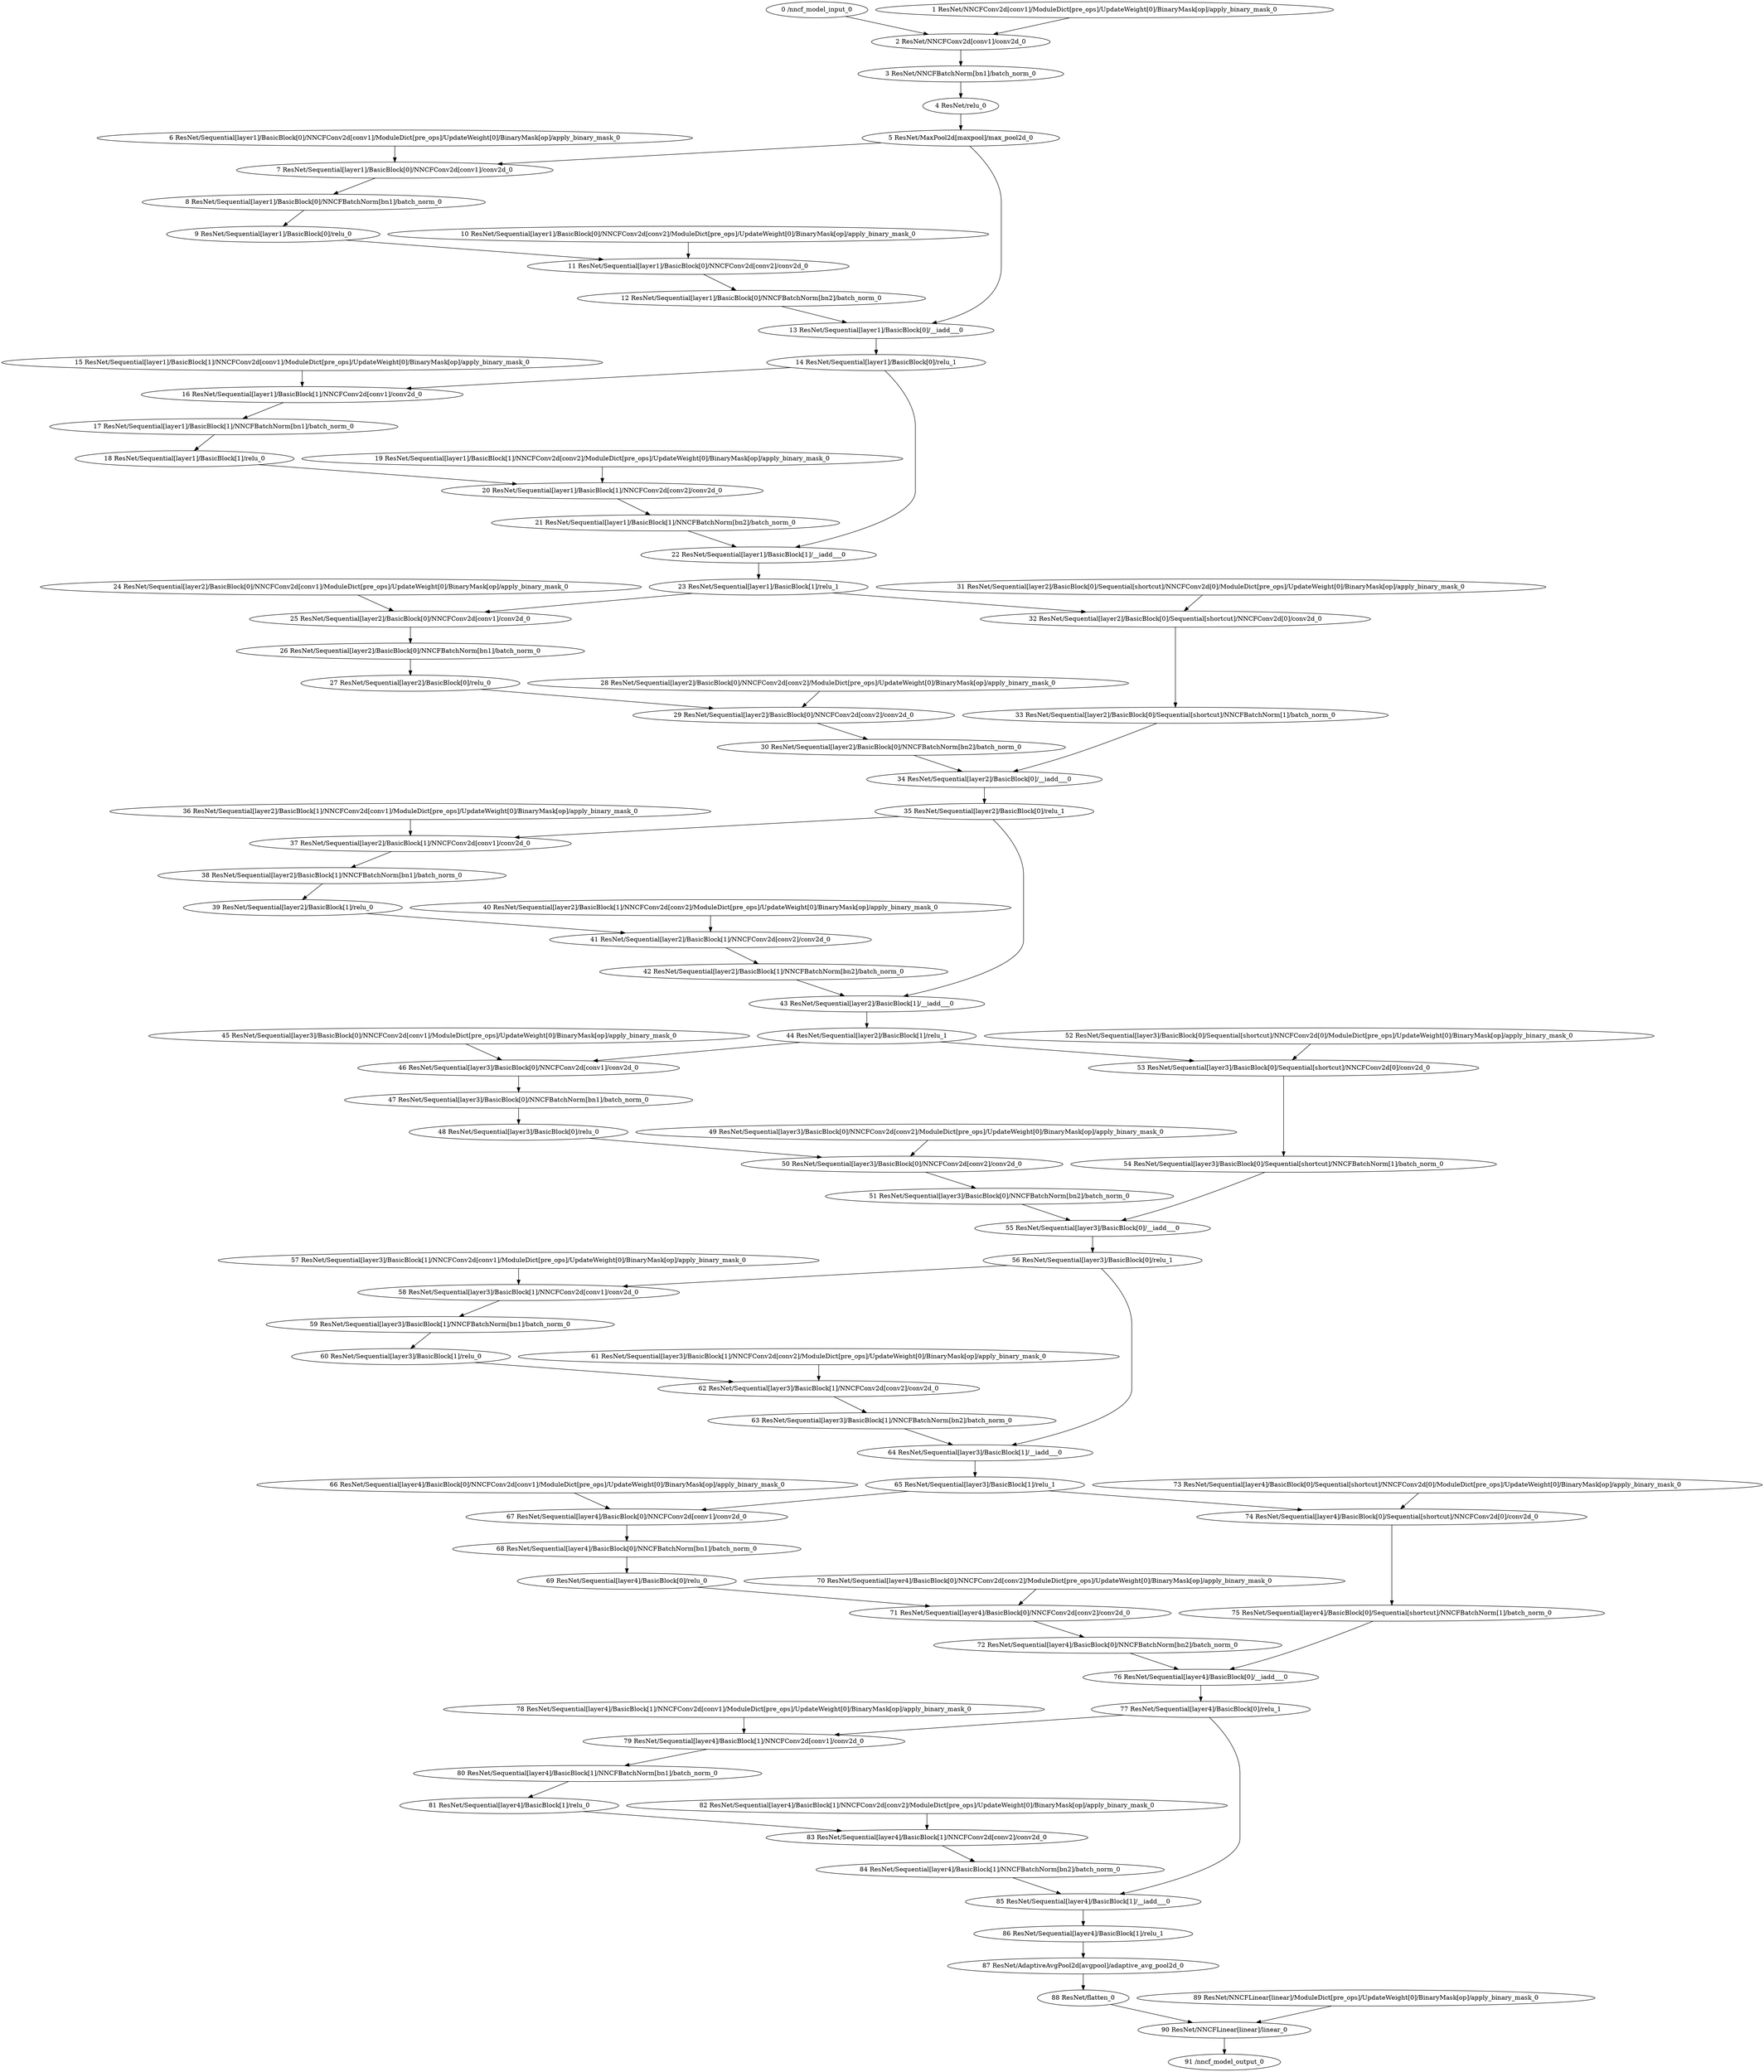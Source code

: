 strict digraph  {
"0 /nncf_model_input_0" [id=0, type=nncf_model_input];
"1 ResNet/NNCFConv2d[conv1]/ModuleDict[pre_ops]/UpdateWeight[0]/BinaryMask[op]/apply_binary_mask_0" [id=1, type=apply_binary_mask];
"2 ResNet/NNCFConv2d[conv1]/conv2d_0" [id=2, type=conv2d];
"3 ResNet/NNCFBatchNorm[bn1]/batch_norm_0" [id=3, type=batch_norm];
"4 ResNet/relu_0" [id=4, type=relu];
"5 ResNet/MaxPool2d[maxpool]/max_pool2d_0" [id=5, type=max_pool2d];
"6 ResNet/Sequential[layer1]/BasicBlock[0]/NNCFConv2d[conv1]/ModuleDict[pre_ops]/UpdateWeight[0]/BinaryMask[op]/apply_binary_mask_0" [id=6, type=apply_binary_mask];
"7 ResNet/Sequential[layer1]/BasicBlock[0]/NNCFConv2d[conv1]/conv2d_0" [id=7, type=conv2d];
"8 ResNet/Sequential[layer1]/BasicBlock[0]/NNCFBatchNorm[bn1]/batch_norm_0" [id=8, type=batch_norm];
"9 ResNet/Sequential[layer1]/BasicBlock[0]/relu_0" [id=9, type=relu];
"10 ResNet/Sequential[layer1]/BasicBlock[0]/NNCFConv2d[conv2]/ModuleDict[pre_ops]/UpdateWeight[0]/BinaryMask[op]/apply_binary_mask_0" [id=10, type=apply_binary_mask];
"11 ResNet/Sequential[layer1]/BasicBlock[0]/NNCFConv2d[conv2]/conv2d_0" [id=11, type=conv2d];
"12 ResNet/Sequential[layer1]/BasicBlock[0]/NNCFBatchNorm[bn2]/batch_norm_0" [id=12, type=batch_norm];
"13 ResNet/Sequential[layer1]/BasicBlock[0]/__iadd___0" [id=13, type=__iadd__];
"14 ResNet/Sequential[layer1]/BasicBlock[0]/relu_1" [id=14, type=relu];
"15 ResNet/Sequential[layer1]/BasicBlock[1]/NNCFConv2d[conv1]/ModuleDict[pre_ops]/UpdateWeight[0]/BinaryMask[op]/apply_binary_mask_0" [id=15, type=apply_binary_mask];
"16 ResNet/Sequential[layer1]/BasicBlock[1]/NNCFConv2d[conv1]/conv2d_0" [id=16, type=conv2d];
"17 ResNet/Sequential[layer1]/BasicBlock[1]/NNCFBatchNorm[bn1]/batch_norm_0" [id=17, type=batch_norm];
"18 ResNet/Sequential[layer1]/BasicBlock[1]/relu_0" [id=18, type=relu];
"19 ResNet/Sequential[layer1]/BasicBlock[1]/NNCFConv2d[conv2]/ModuleDict[pre_ops]/UpdateWeight[0]/BinaryMask[op]/apply_binary_mask_0" [id=19, type=apply_binary_mask];
"20 ResNet/Sequential[layer1]/BasicBlock[1]/NNCFConv2d[conv2]/conv2d_0" [id=20, type=conv2d];
"21 ResNet/Sequential[layer1]/BasicBlock[1]/NNCFBatchNorm[bn2]/batch_norm_0" [id=21, type=batch_norm];
"22 ResNet/Sequential[layer1]/BasicBlock[1]/__iadd___0" [id=22, type=__iadd__];
"23 ResNet/Sequential[layer1]/BasicBlock[1]/relu_1" [id=23, type=relu];
"24 ResNet/Sequential[layer2]/BasicBlock[0]/NNCFConv2d[conv1]/ModuleDict[pre_ops]/UpdateWeight[0]/BinaryMask[op]/apply_binary_mask_0" [id=24, type=apply_binary_mask];
"25 ResNet/Sequential[layer2]/BasicBlock[0]/NNCFConv2d[conv1]/conv2d_0" [id=25, type=conv2d];
"26 ResNet/Sequential[layer2]/BasicBlock[0]/NNCFBatchNorm[bn1]/batch_norm_0" [id=26, type=batch_norm];
"27 ResNet/Sequential[layer2]/BasicBlock[0]/relu_0" [id=27, type=relu];
"28 ResNet/Sequential[layer2]/BasicBlock[0]/NNCFConv2d[conv2]/ModuleDict[pre_ops]/UpdateWeight[0]/BinaryMask[op]/apply_binary_mask_0" [id=28, type=apply_binary_mask];
"29 ResNet/Sequential[layer2]/BasicBlock[0]/NNCFConv2d[conv2]/conv2d_0" [id=29, type=conv2d];
"30 ResNet/Sequential[layer2]/BasicBlock[0]/NNCFBatchNorm[bn2]/batch_norm_0" [id=30, type=batch_norm];
"31 ResNet/Sequential[layer2]/BasicBlock[0]/Sequential[shortcut]/NNCFConv2d[0]/ModuleDict[pre_ops]/UpdateWeight[0]/BinaryMask[op]/apply_binary_mask_0" [id=31, type=apply_binary_mask];
"32 ResNet/Sequential[layer2]/BasicBlock[0]/Sequential[shortcut]/NNCFConv2d[0]/conv2d_0" [id=32, type=conv2d];
"33 ResNet/Sequential[layer2]/BasicBlock[0]/Sequential[shortcut]/NNCFBatchNorm[1]/batch_norm_0" [id=33, type=batch_norm];
"34 ResNet/Sequential[layer2]/BasicBlock[0]/__iadd___0" [id=34, type=__iadd__];
"35 ResNet/Sequential[layer2]/BasicBlock[0]/relu_1" [id=35, type=relu];
"36 ResNet/Sequential[layer2]/BasicBlock[1]/NNCFConv2d[conv1]/ModuleDict[pre_ops]/UpdateWeight[0]/BinaryMask[op]/apply_binary_mask_0" [id=36, type=apply_binary_mask];
"37 ResNet/Sequential[layer2]/BasicBlock[1]/NNCFConv2d[conv1]/conv2d_0" [id=37, type=conv2d];
"38 ResNet/Sequential[layer2]/BasicBlock[1]/NNCFBatchNorm[bn1]/batch_norm_0" [id=38, type=batch_norm];
"39 ResNet/Sequential[layer2]/BasicBlock[1]/relu_0" [id=39, type=relu];
"40 ResNet/Sequential[layer2]/BasicBlock[1]/NNCFConv2d[conv2]/ModuleDict[pre_ops]/UpdateWeight[0]/BinaryMask[op]/apply_binary_mask_0" [id=40, type=apply_binary_mask];
"41 ResNet/Sequential[layer2]/BasicBlock[1]/NNCFConv2d[conv2]/conv2d_0" [id=41, type=conv2d];
"42 ResNet/Sequential[layer2]/BasicBlock[1]/NNCFBatchNorm[bn2]/batch_norm_0" [id=42, type=batch_norm];
"43 ResNet/Sequential[layer2]/BasicBlock[1]/__iadd___0" [id=43, type=__iadd__];
"44 ResNet/Sequential[layer2]/BasicBlock[1]/relu_1" [id=44, type=relu];
"45 ResNet/Sequential[layer3]/BasicBlock[0]/NNCFConv2d[conv1]/ModuleDict[pre_ops]/UpdateWeight[0]/BinaryMask[op]/apply_binary_mask_0" [id=45, type=apply_binary_mask];
"46 ResNet/Sequential[layer3]/BasicBlock[0]/NNCFConv2d[conv1]/conv2d_0" [id=46, type=conv2d];
"47 ResNet/Sequential[layer3]/BasicBlock[0]/NNCFBatchNorm[bn1]/batch_norm_0" [id=47, type=batch_norm];
"48 ResNet/Sequential[layer3]/BasicBlock[0]/relu_0" [id=48, type=relu];
"49 ResNet/Sequential[layer3]/BasicBlock[0]/NNCFConv2d[conv2]/ModuleDict[pre_ops]/UpdateWeight[0]/BinaryMask[op]/apply_binary_mask_0" [id=49, type=apply_binary_mask];
"50 ResNet/Sequential[layer3]/BasicBlock[0]/NNCFConv2d[conv2]/conv2d_0" [id=50, type=conv2d];
"51 ResNet/Sequential[layer3]/BasicBlock[0]/NNCFBatchNorm[bn2]/batch_norm_0" [id=51, type=batch_norm];
"52 ResNet/Sequential[layer3]/BasicBlock[0]/Sequential[shortcut]/NNCFConv2d[0]/ModuleDict[pre_ops]/UpdateWeight[0]/BinaryMask[op]/apply_binary_mask_0" [id=52, type=apply_binary_mask];
"53 ResNet/Sequential[layer3]/BasicBlock[0]/Sequential[shortcut]/NNCFConv2d[0]/conv2d_0" [id=53, type=conv2d];
"54 ResNet/Sequential[layer3]/BasicBlock[0]/Sequential[shortcut]/NNCFBatchNorm[1]/batch_norm_0" [id=54, type=batch_norm];
"55 ResNet/Sequential[layer3]/BasicBlock[0]/__iadd___0" [id=55, type=__iadd__];
"56 ResNet/Sequential[layer3]/BasicBlock[0]/relu_1" [id=56, type=relu];
"57 ResNet/Sequential[layer3]/BasicBlock[1]/NNCFConv2d[conv1]/ModuleDict[pre_ops]/UpdateWeight[0]/BinaryMask[op]/apply_binary_mask_0" [id=57, type=apply_binary_mask];
"58 ResNet/Sequential[layer3]/BasicBlock[1]/NNCFConv2d[conv1]/conv2d_0" [id=58, type=conv2d];
"59 ResNet/Sequential[layer3]/BasicBlock[1]/NNCFBatchNorm[bn1]/batch_norm_0" [id=59, type=batch_norm];
"60 ResNet/Sequential[layer3]/BasicBlock[1]/relu_0" [id=60, type=relu];
"61 ResNet/Sequential[layer3]/BasicBlock[1]/NNCFConv2d[conv2]/ModuleDict[pre_ops]/UpdateWeight[0]/BinaryMask[op]/apply_binary_mask_0" [id=61, type=apply_binary_mask];
"62 ResNet/Sequential[layer3]/BasicBlock[1]/NNCFConv2d[conv2]/conv2d_0" [id=62, type=conv2d];
"63 ResNet/Sequential[layer3]/BasicBlock[1]/NNCFBatchNorm[bn2]/batch_norm_0" [id=63, type=batch_norm];
"64 ResNet/Sequential[layer3]/BasicBlock[1]/__iadd___0" [id=64, type=__iadd__];
"65 ResNet/Sequential[layer3]/BasicBlock[1]/relu_1" [id=65, type=relu];
"66 ResNet/Sequential[layer4]/BasicBlock[0]/NNCFConv2d[conv1]/ModuleDict[pre_ops]/UpdateWeight[0]/BinaryMask[op]/apply_binary_mask_0" [id=66, type=apply_binary_mask];
"67 ResNet/Sequential[layer4]/BasicBlock[0]/NNCFConv2d[conv1]/conv2d_0" [id=67, type=conv2d];
"68 ResNet/Sequential[layer4]/BasicBlock[0]/NNCFBatchNorm[bn1]/batch_norm_0" [id=68, type=batch_norm];
"69 ResNet/Sequential[layer4]/BasicBlock[0]/relu_0" [id=69, type=relu];
"70 ResNet/Sequential[layer4]/BasicBlock[0]/NNCFConv2d[conv2]/ModuleDict[pre_ops]/UpdateWeight[0]/BinaryMask[op]/apply_binary_mask_0" [id=70, type=apply_binary_mask];
"71 ResNet/Sequential[layer4]/BasicBlock[0]/NNCFConv2d[conv2]/conv2d_0" [id=71, type=conv2d];
"72 ResNet/Sequential[layer4]/BasicBlock[0]/NNCFBatchNorm[bn2]/batch_norm_0" [id=72, type=batch_norm];
"73 ResNet/Sequential[layer4]/BasicBlock[0]/Sequential[shortcut]/NNCFConv2d[0]/ModuleDict[pre_ops]/UpdateWeight[0]/BinaryMask[op]/apply_binary_mask_0" [id=73, type=apply_binary_mask];
"74 ResNet/Sequential[layer4]/BasicBlock[0]/Sequential[shortcut]/NNCFConv2d[0]/conv2d_0" [id=74, type=conv2d];
"75 ResNet/Sequential[layer4]/BasicBlock[0]/Sequential[shortcut]/NNCFBatchNorm[1]/batch_norm_0" [id=75, type=batch_norm];
"76 ResNet/Sequential[layer4]/BasicBlock[0]/__iadd___0" [id=76, type=__iadd__];
"77 ResNet/Sequential[layer4]/BasicBlock[0]/relu_1" [id=77, type=relu];
"78 ResNet/Sequential[layer4]/BasicBlock[1]/NNCFConv2d[conv1]/ModuleDict[pre_ops]/UpdateWeight[0]/BinaryMask[op]/apply_binary_mask_0" [id=78, type=apply_binary_mask];
"79 ResNet/Sequential[layer4]/BasicBlock[1]/NNCFConv2d[conv1]/conv2d_0" [id=79, type=conv2d];
"80 ResNet/Sequential[layer4]/BasicBlock[1]/NNCFBatchNorm[bn1]/batch_norm_0" [id=80, type=batch_norm];
"81 ResNet/Sequential[layer4]/BasicBlock[1]/relu_0" [id=81, type=relu];
"82 ResNet/Sequential[layer4]/BasicBlock[1]/NNCFConv2d[conv2]/ModuleDict[pre_ops]/UpdateWeight[0]/BinaryMask[op]/apply_binary_mask_0" [id=82, type=apply_binary_mask];
"83 ResNet/Sequential[layer4]/BasicBlock[1]/NNCFConv2d[conv2]/conv2d_0" [id=83, type=conv2d];
"84 ResNet/Sequential[layer4]/BasicBlock[1]/NNCFBatchNorm[bn2]/batch_norm_0" [id=84, type=batch_norm];
"85 ResNet/Sequential[layer4]/BasicBlock[1]/__iadd___0" [id=85, type=__iadd__];
"86 ResNet/Sequential[layer4]/BasicBlock[1]/relu_1" [id=86, type=relu];
"87 ResNet/AdaptiveAvgPool2d[avgpool]/adaptive_avg_pool2d_0" [id=87, type=adaptive_avg_pool2d];
"88 ResNet/flatten_0" [id=88, type=flatten];
"89 ResNet/NNCFLinear[linear]/ModuleDict[pre_ops]/UpdateWeight[0]/BinaryMask[op]/apply_binary_mask_0" [id=89, type=apply_binary_mask];
"90 ResNet/NNCFLinear[linear]/linear_0" [id=90, type=linear];
"91 /nncf_model_output_0" [id=91, type=nncf_model_output];
"0 /nncf_model_input_0" -> "2 ResNet/NNCFConv2d[conv1]/conv2d_0";
"1 ResNet/NNCFConv2d[conv1]/ModuleDict[pre_ops]/UpdateWeight[0]/BinaryMask[op]/apply_binary_mask_0" -> "2 ResNet/NNCFConv2d[conv1]/conv2d_0";
"2 ResNet/NNCFConv2d[conv1]/conv2d_0" -> "3 ResNet/NNCFBatchNorm[bn1]/batch_norm_0";
"3 ResNet/NNCFBatchNorm[bn1]/batch_norm_0" -> "4 ResNet/relu_0";
"4 ResNet/relu_0" -> "5 ResNet/MaxPool2d[maxpool]/max_pool2d_0";
"5 ResNet/MaxPool2d[maxpool]/max_pool2d_0" -> "7 ResNet/Sequential[layer1]/BasicBlock[0]/NNCFConv2d[conv1]/conv2d_0";
"6 ResNet/Sequential[layer1]/BasicBlock[0]/NNCFConv2d[conv1]/ModuleDict[pre_ops]/UpdateWeight[0]/BinaryMask[op]/apply_binary_mask_0" -> "7 ResNet/Sequential[layer1]/BasicBlock[0]/NNCFConv2d[conv1]/conv2d_0";
"7 ResNet/Sequential[layer1]/BasicBlock[0]/NNCFConv2d[conv1]/conv2d_0" -> "8 ResNet/Sequential[layer1]/BasicBlock[0]/NNCFBatchNorm[bn1]/batch_norm_0";
"8 ResNet/Sequential[layer1]/BasicBlock[0]/NNCFBatchNorm[bn1]/batch_norm_0" -> "9 ResNet/Sequential[layer1]/BasicBlock[0]/relu_0";
"5 ResNet/MaxPool2d[maxpool]/max_pool2d_0" -> "13 ResNet/Sequential[layer1]/BasicBlock[0]/__iadd___0";
"9 ResNet/Sequential[layer1]/BasicBlock[0]/relu_0" -> "11 ResNet/Sequential[layer1]/BasicBlock[0]/NNCFConv2d[conv2]/conv2d_0";
"10 ResNet/Sequential[layer1]/BasicBlock[0]/NNCFConv2d[conv2]/ModuleDict[pre_ops]/UpdateWeight[0]/BinaryMask[op]/apply_binary_mask_0" -> "11 ResNet/Sequential[layer1]/BasicBlock[0]/NNCFConv2d[conv2]/conv2d_0";
"11 ResNet/Sequential[layer1]/BasicBlock[0]/NNCFConv2d[conv2]/conv2d_0" -> "12 ResNet/Sequential[layer1]/BasicBlock[0]/NNCFBatchNorm[bn2]/batch_norm_0";
"12 ResNet/Sequential[layer1]/BasicBlock[0]/NNCFBatchNorm[bn2]/batch_norm_0" -> "13 ResNet/Sequential[layer1]/BasicBlock[0]/__iadd___0";
"13 ResNet/Sequential[layer1]/BasicBlock[0]/__iadd___0" -> "14 ResNet/Sequential[layer1]/BasicBlock[0]/relu_1";
"14 ResNet/Sequential[layer1]/BasicBlock[0]/relu_1" -> "16 ResNet/Sequential[layer1]/BasicBlock[1]/NNCFConv2d[conv1]/conv2d_0";
"14 ResNet/Sequential[layer1]/BasicBlock[0]/relu_1" -> "22 ResNet/Sequential[layer1]/BasicBlock[1]/__iadd___0";
"15 ResNet/Sequential[layer1]/BasicBlock[1]/NNCFConv2d[conv1]/ModuleDict[pre_ops]/UpdateWeight[0]/BinaryMask[op]/apply_binary_mask_0" -> "16 ResNet/Sequential[layer1]/BasicBlock[1]/NNCFConv2d[conv1]/conv2d_0";
"16 ResNet/Sequential[layer1]/BasicBlock[1]/NNCFConv2d[conv1]/conv2d_0" -> "17 ResNet/Sequential[layer1]/BasicBlock[1]/NNCFBatchNorm[bn1]/batch_norm_0";
"17 ResNet/Sequential[layer1]/BasicBlock[1]/NNCFBatchNorm[bn1]/batch_norm_0" -> "18 ResNet/Sequential[layer1]/BasicBlock[1]/relu_0";
"18 ResNet/Sequential[layer1]/BasicBlock[1]/relu_0" -> "20 ResNet/Sequential[layer1]/BasicBlock[1]/NNCFConv2d[conv2]/conv2d_0";
"19 ResNet/Sequential[layer1]/BasicBlock[1]/NNCFConv2d[conv2]/ModuleDict[pre_ops]/UpdateWeight[0]/BinaryMask[op]/apply_binary_mask_0" -> "20 ResNet/Sequential[layer1]/BasicBlock[1]/NNCFConv2d[conv2]/conv2d_0";
"20 ResNet/Sequential[layer1]/BasicBlock[1]/NNCFConv2d[conv2]/conv2d_0" -> "21 ResNet/Sequential[layer1]/BasicBlock[1]/NNCFBatchNorm[bn2]/batch_norm_0";
"21 ResNet/Sequential[layer1]/BasicBlock[1]/NNCFBatchNorm[bn2]/batch_norm_0" -> "22 ResNet/Sequential[layer1]/BasicBlock[1]/__iadd___0";
"22 ResNet/Sequential[layer1]/BasicBlock[1]/__iadd___0" -> "23 ResNet/Sequential[layer1]/BasicBlock[1]/relu_1";
"23 ResNet/Sequential[layer1]/BasicBlock[1]/relu_1" -> "25 ResNet/Sequential[layer2]/BasicBlock[0]/NNCFConv2d[conv1]/conv2d_0";
"23 ResNet/Sequential[layer1]/BasicBlock[1]/relu_1" -> "32 ResNet/Sequential[layer2]/BasicBlock[0]/Sequential[shortcut]/NNCFConv2d[0]/conv2d_0";
"24 ResNet/Sequential[layer2]/BasicBlock[0]/NNCFConv2d[conv1]/ModuleDict[pre_ops]/UpdateWeight[0]/BinaryMask[op]/apply_binary_mask_0" -> "25 ResNet/Sequential[layer2]/BasicBlock[0]/NNCFConv2d[conv1]/conv2d_0";
"25 ResNet/Sequential[layer2]/BasicBlock[0]/NNCFConv2d[conv1]/conv2d_0" -> "26 ResNet/Sequential[layer2]/BasicBlock[0]/NNCFBatchNorm[bn1]/batch_norm_0";
"26 ResNet/Sequential[layer2]/BasicBlock[0]/NNCFBatchNorm[bn1]/batch_norm_0" -> "27 ResNet/Sequential[layer2]/BasicBlock[0]/relu_0";
"27 ResNet/Sequential[layer2]/BasicBlock[0]/relu_0" -> "29 ResNet/Sequential[layer2]/BasicBlock[0]/NNCFConv2d[conv2]/conv2d_0";
"28 ResNet/Sequential[layer2]/BasicBlock[0]/NNCFConv2d[conv2]/ModuleDict[pre_ops]/UpdateWeight[0]/BinaryMask[op]/apply_binary_mask_0" -> "29 ResNet/Sequential[layer2]/BasicBlock[0]/NNCFConv2d[conv2]/conv2d_0";
"29 ResNet/Sequential[layer2]/BasicBlock[0]/NNCFConv2d[conv2]/conv2d_0" -> "30 ResNet/Sequential[layer2]/BasicBlock[0]/NNCFBatchNorm[bn2]/batch_norm_0";
"30 ResNet/Sequential[layer2]/BasicBlock[0]/NNCFBatchNorm[bn2]/batch_norm_0" -> "34 ResNet/Sequential[layer2]/BasicBlock[0]/__iadd___0";
"31 ResNet/Sequential[layer2]/BasicBlock[0]/Sequential[shortcut]/NNCFConv2d[0]/ModuleDict[pre_ops]/UpdateWeight[0]/BinaryMask[op]/apply_binary_mask_0" -> "32 ResNet/Sequential[layer2]/BasicBlock[0]/Sequential[shortcut]/NNCFConv2d[0]/conv2d_0";
"32 ResNet/Sequential[layer2]/BasicBlock[0]/Sequential[shortcut]/NNCFConv2d[0]/conv2d_0" -> "33 ResNet/Sequential[layer2]/BasicBlock[0]/Sequential[shortcut]/NNCFBatchNorm[1]/batch_norm_0";
"33 ResNet/Sequential[layer2]/BasicBlock[0]/Sequential[shortcut]/NNCFBatchNorm[1]/batch_norm_0" -> "34 ResNet/Sequential[layer2]/BasicBlock[0]/__iadd___0";
"34 ResNet/Sequential[layer2]/BasicBlock[0]/__iadd___0" -> "35 ResNet/Sequential[layer2]/BasicBlock[0]/relu_1";
"35 ResNet/Sequential[layer2]/BasicBlock[0]/relu_1" -> "37 ResNet/Sequential[layer2]/BasicBlock[1]/NNCFConv2d[conv1]/conv2d_0";
"35 ResNet/Sequential[layer2]/BasicBlock[0]/relu_1" -> "43 ResNet/Sequential[layer2]/BasicBlock[1]/__iadd___0";
"36 ResNet/Sequential[layer2]/BasicBlock[1]/NNCFConv2d[conv1]/ModuleDict[pre_ops]/UpdateWeight[0]/BinaryMask[op]/apply_binary_mask_0" -> "37 ResNet/Sequential[layer2]/BasicBlock[1]/NNCFConv2d[conv1]/conv2d_0";
"37 ResNet/Sequential[layer2]/BasicBlock[1]/NNCFConv2d[conv1]/conv2d_0" -> "38 ResNet/Sequential[layer2]/BasicBlock[1]/NNCFBatchNorm[bn1]/batch_norm_0";
"38 ResNet/Sequential[layer2]/BasicBlock[1]/NNCFBatchNorm[bn1]/batch_norm_0" -> "39 ResNet/Sequential[layer2]/BasicBlock[1]/relu_0";
"39 ResNet/Sequential[layer2]/BasicBlock[1]/relu_0" -> "41 ResNet/Sequential[layer2]/BasicBlock[1]/NNCFConv2d[conv2]/conv2d_0";
"40 ResNet/Sequential[layer2]/BasicBlock[1]/NNCFConv2d[conv2]/ModuleDict[pre_ops]/UpdateWeight[0]/BinaryMask[op]/apply_binary_mask_0" -> "41 ResNet/Sequential[layer2]/BasicBlock[1]/NNCFConv2d[conv2]/conv2d_0";
"41 ResNet/Sequential[layer2]/BasicBlock[1]/NNCFConv2d[conv2]/conv2d_0" -> "42 ResNet/Sequential[layer2]/BasicBlock[1]/NNCFBatchNorm[bn2]/batch_norm_0";
"42 ResNet/Sequential[layer2]/BasicBlock[1]/NNCFBatchNorm[bn2]/batch_norm_0" -> "43 ResNet/Sequential[layer2]/BasicBlock[1]/__iadd___0";
"43 ResNet/Sequential[layer2]/BasicBlock[1]/__iadd___0" -> "44 ResNet/Sequential[layer2]/BasicBlock[1]/relu_1";
"44 ResNet/Sequential[layer2]/BasicBlock[1]/relu_1" -> "46 ResNet/Sequential[layer3]/BasicBlock[0]/NNCFConv2d[conv1]/conv2d_0";
"44 ResNet/Sequential[layer2]/BasicBlock[1]/relu_1" -> "53 ResNet/Sequential[layer3]/BasicBlock[0]/Sequential[shortcut]/NNCFConv2d[0]/conv2d_0";
"45 ResNet/Sequential[layer3]/BasicBlock[0]/NNCFConv2d[conv1]/ModuleDict[pre_ops]/UpdateWeight[0]/BinaryMask[op]/apply_binary_mask_0" -> "46 ResNet/Sequential[layer3]/BasicBlock[0]/NNCFConv2d[conv1]/conv2d_0";
"46 ResNet/Sequential[layer3]/BasicBlock[0]/NNCFConv2d[conv1]/conv2d_0" -> "47 ResNet/Sequential[layer3]/BasicBlock[0]/NNCFBatchNorm[bn1]/batch_norm_0";
"47 ResNet/Sequential[layer3]/BasicBlock[0]/NNCFBatchNorm[bn1]/batch_norm_0" -> "48 ResNet/Sequential[layer3]/BasicBlock[0]/relu_0";
"48 ResNet/Sequential[layer3]/BasicBlock[0]/relu_0" -> "50 ResNet/Sequential[layer3]/BasicBlock[0]/NNCFConv2d[conv2]/conv2d_0";
"49 ResNet/Sequential[layer3]/BasicBlock[0]/NNCFConv2d[conv2]/ModuleDict[pre_ops]/UpdateWeight[0]/BinaryMask[op]/apply_binary_mask_0" -> "50 ResNet/Sequential[layer3]/BasicBlock[0]/NNCFConv2d[conv2]/conv2d_0";
"50 ResNet/Sequential[layer3]/BasicBlock[0]/NNCFConv2d[conv2]/conv2d_0" -> "51 ResNet/Sequential[layer3]/BasicBlock[0]/NNCFBatchNorm[bn2]/batch_norm_0";
"51 ResNet/Sequential[layer3]/BasicBlock[0]/NNCFBatchNorm[bn2]/batch_norm_0" -> "55 ResNet/Sequential[layer3]/BasicBlock[0]/__iadd___0";
"52 ResNet/Sequential[layer3]/BasicBlock[0]/Sequential[shortcut]/NNCFConv2d[0]/ModuleDict[pre_ops]/UpdateWeight[0]/BinaryMask[op]/apply_binary_mask_0" -> "53 ResNet/Sequential[layer3]/BasicBlock[0]/Sequential[shortcut]/NNCFConv2d[0]/conv2d_0";
"53 ResNet/Sequential[layer3]/BasicBlock[0]/Sequential[shortcut]/NNCFConv2d[0]/conv2d_0" -> "54 ResNet/Sequential[layer3]/BasicBlock[0]/Sequential[shortcut]/NNCFBatchNorm[1]/batch_norm_0";
"54 ResNet/Sequential[layer3]/BasicBlock[0]/Sequential[shortcut]/NNCFBatchNorm[1]/batch_norm_0" -> "55 ResNet/Sequential[layer3]/BasicBlock[0]/__iadd___0";
"55 ResNet/Sequential[layer3]/BasicBlock[0]/__iadd___0" -> "56 ResNet/Sequential[layer3]/BasicBlock[0]/relu_1";
"56 ResNet/Sequential[layer3]/BasicBlock[0]/relu_1" -> "58 ResNet/Sequential[layer3]/BasicBlock[1]/NNCFConv2d[conv1]/conv2d_0";
"56 ResNet/Sequential[layer3]/BasicBlock[0]/relu_1" -> "64 ResNet/Sequential[layer3]/BasicBlock[1]/__iadd___0";
"57 ResNet/Sequential[layer3]/BasicBlock[1]/NNCFConv2d[conv1]/ModuleDict[pre_ops]/UpdateWeight[0]/BinaryMask[op]/apply_binary_mask_0" -> "58 ResNet/Sequential[layer3]/BasicBlock[1]/NNCFConv2d[conv1]/conv2d_0";
"58 ResNet/Sequential[layer3]/BasicBlock[1]/NNCFConv2d[conv1]/conv2d_0" -> "59 ResNet/Sequential[layer3]/BasicBlock[1]/NNCFBatchNorm[bn1]/batch_norm_0";
"59 ResNet/Sequential[layer3]/BasicBlock[1]/NNCFBatchNorm[bn1]/batch_norm_0" -> "60 ResNet/Sequential[layer3]/BasicBlock[1]/relu_0";
"60 ResNet/Sequential[layer3]/BasicBlock[1]/relu_0" -> "62 ResNet/Sequential[layer3]/BasicBlock[1]/NNCFConv2d[conv2]/conv2d_0";
"61 ResNet/Sequential[layer3]/BasicBlock[1]/NNCFConv2d[conv2]/ModuleDict[pre_ops]/UpdateWeight[0]/BinaryMask[op]/apply_binary_mask_0" -> "62 ResNet/Sequential[layer3]/BasicBlock[1]/NNCFConv2d[conv2]/conv2d_0";
"62 ResNet/Sequential[layer3]/BasicBlock[1]/NNCFConv2d[conv2]/conv2d_0" -> "63 ResNet/Sequential[layer3]/BasicBlock[1]/NNCFBatchNorm[bn2]/batch_norm_0";
"63 ResNet/Sequential[layer3]/BasicBlock[1]/NNCFBatchNorm[bn2]/batch_norm_0" -> "64 ResNet/Sequential[layer3]/BasicBlock[1]/__iadd___0";
"64 ResNet/Sequential[layer3]/BasicBlock[1]/__iadd___0" -> "65 ResNet/Sequential[layer3]/BasicBlock[1]/relu_1";
"65 ResNet/Sequential[layer3]/BasicBlock[1]/relu_1" -> "67 ResNet/Sequential[layer4]/BasicBlock[0]/NNCFConv2d[conv1]/conv2d_0";
"65 ResNet/Sequential[layer3]/BasicBlock[1]/relu_1" -> "74 ResNet/Sequential[layer4]/BasicBlock[0]/Sequential[shortcut]/NNCFConv2d[0]/conv2d_0";
"66 ResNet/Sequential[layer4]/BasicBlock[0]/NNCFConv2d[conv1]/ModuleDict[pre_ops]/UpdateWeight[0]/BinaryMask[op]/apply_binary_mask_0" -> "67 ResNet/Sequential[layer4]/BasicBlock[0]/NNCFConv2d[conv1]/conv2d_0";
"67 ResNet/Sequential[layer4]/BasicBlock[0]/NNCFConv2d[conv1]/conv2d_0" -> "68 ResNet/Sequential[layer4]/BasicBlock[0]/NNCFBatchNorm[bn1]/batch_norm_0";
"68 ResNet/Sequential[layer4]/BasicBlock[0]/NNCFBatchNorm[bn1]/batch_norm_0" -> "69 ResNet/Sequential[layer4]/BasicBlock[0]/relu_0";
"69 ResNet/Sequential[layer4]/BasicBlock[0]/relu_0" -> "71 ResNet/Sequential[layer4]/BasicBlock[0]/NNCFConv2d[conv2]/conv2d_0";
"70 ResNet/Sequential[layer4]/BasicBlock[0]/NNCFConv2d[conv2]/ModuleDict[pre_ops]/UpdateWeight[0]/BinaryMask[op]/apply_binary_mask_0" -> "71 ResNet/Sequential[layer4]/BasicBlock[0]/NNCFConv2d[conv2]/conv2d_0";
"71 ResNet/Sequential[layer4]/BasicBlock[0]/NNCFConv2d[conv2]/conv2d_0" -> "72 ResNet/Sequential[layer4]/BasicBlock[0]/NNCFBatchNorm[bn2]/batch_norm_0";
"72 ResNet/Sequential[layer4]/BasicBlock[0]/NNCFBatchNorm[bn2]/batch_norm_0" -> "76 ResNet/Sequential[layer4]/BasicBlock[0]/__iadd___0";
"73 ResNet/Sequential[layer4]/BasicBlock[0]/Sequential[shortcut]/NNCFConv2d[0]/ModuleDict[pre_ops]/UpdateWeight[0]/BinaryMask[op]/apply_binary_mask_0" -> "74 ResNet/Sequential[layer4]/BasicBlock[0]/Sequential[shortcut]/NNCFConv2d[0]/conv2d_0";
"74 ResNet/Sequential[layer4]/BasicBlock[0]/Sequential[shortcut]/NNCFConv2d[0]/conv2d_0" -> "75 ResNet/Sequential[layer4]/BasicBlock[0]/Sequential[shortcut]/NNCFBatchNorm[1]/batch_norm_0";
"75 ResNet/Sequential[layer4]/BasicBlock[0]/Sequential[shortcut]/NNCFBatchNorm[1]/batch_norm_0" -> "76 ResNet/Sequential[layer4]/BasicBlock[0]/__iadd___0";
"76 ResNet/Sequential[layer4]/BasicBlock[0]/__iadd___0" -> "77 ResNet/Sequential[layer4]/BasicBlock[0]/relu_1";
"77 ResNet/Sequential[layer4]/BasicBlock[0]/relu_1" -> "79 ResNet/Sequential[layer4]/BasicBlock[1]/NNCFConv2d[conv1]/conv2d_0";
"77 ResNet/Sequential[layer4]/BasicBlock[0]/relu_1" -> "85 ResNet/Sequential[layer4]/BasicBlock[1]/__iadd___0";
"78 ResNet/Sequential[layer4]/BasicBlock[1]/NNCFConv2d[conv1]/ModuleDict[pre_ops]/UpdateWeight[0]/BinaryMask[op]/apply_binary_mask_0" -> "79 ResNet/Sequential[layer4]/BasicBlock[1]/NNCFConv2d[conv1]/conv2d_0";
"79 ResNet/Sequential[layer4]/BasicBlock[1]/NNCFConv2d[conv1]/conv2d_0" -> "80 ResNet/Sequential[layer4]/BasicBlock[1]/NNCFBatchNorm[bn1]/batch_norm_0";
"80 ResNet/Sequential[layer4]/BasicBlock[1]/NNCFBatchNorm[bn1]/batch_norm_0" -> "81 ResNet/Sequential[layer4]/BasicBlock[1]/relu_0";
"81 ResNet/Sequential[layer4]/BasicBlock[1]/relu_0" -> "83 ResNet/Sequential[layer4]/BasicBlock[1]/NNCFConv2d[conv2]/conv2d_0";
"82 ResNet/Sequential[layer4]/BasicBlock[1]/NNCFConv2d[conv2]/ModuleDict[pre_ops]/UpdateWeight[0]/BinaryMask[op]/apply_binary_mask_0" -> "83 ResNet/Sequential[layer4]/BasicBlock[1]/NNCFConv2d[conv2]/conv2d_0";
"83 ResNet/Sequential[layer4]/BasicBlock[1]/NNCFConv2d[conv2]/conv2d_0" -> "84 ResNet/Sequential[layer4]/BasicBlock[1]/NNCFBatchNorm[bn2]/batch_norm_0";
"84 ResNet/Sequential[layer4]/BasicBlock[1]/NNCFBatchNorm[bn2]/batch_norm_0" -> "85 ResNet/Sequential[layer4]/BasicBlock[1]/__iadd___0";
"85 ResNet/Sequential[layer4]/BasicBlock[1]/__iadd___0" -> "86 ResNet/Sequential[layer4]/BasicBlock[1]/relu_1";
"86 ResNet/Sequential[layer4]/BasicBlock[1]/relu_1" -> "87 ResNet/AdaptiveAvgPool2d[avgpool]/adaptive_avg_pool2d_0";
"87 ResNet/AdaptiveAvgPool2d[avgpool]/adaptive_avg_pool2d_0" -> "88 ResNet/flatten_0";
"88 ResNet/flatten_0" -> "90 ResNet/NNCFLinear[linear]/linear_0";
"89 ResNet/NNCFLinear[linear]/ModuleDict[pre_ops]/UpdateWeight[0]/BinaryMask[op]/apply_binary_mask_0" -> "90 ResNet/NNCFLinear[linear]/linear_0";
"90 ResNet/NNCFLinear[linear]/linear_0" -> "91 /nncf_model_output_0";
}
